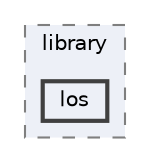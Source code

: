 digraph "/home/runner/work/cpp-viewshed-library/cpp-viewshed-library/src/library/los"
{
 // LATEX_PDF_SIZE
  bgcolor="transparent";
  edge [fontname=Helvetica,fontsize=10,labelfontname=Helvetica,labelfontsize=10];
  node [fontname=Helvetica,fontsize=10,shape=box,height=0.2,width=0.4];
  compound=true
  subgraph clusterdir_0aacf3aed1a5c7085b23ed9486273ee2 {
    graph [ bgcolor="#edf0f7", pencolor="grey50", label="library", fontname=Helvetica,fontsize=10 style="filled,dashed", URL="dir_0aacf3aed1a5c7085b23ed9486273ee2.html",tooltip=""]
  dir_12f9c8ca24ef493a4423938fa917be03 [label="los", fillcolor="#edf0f7", color="grey25", style="filled,bold", URL="dir_12f9c8ca24ef493a4423938fa917be03.html",tooltip=""];
  }
}
